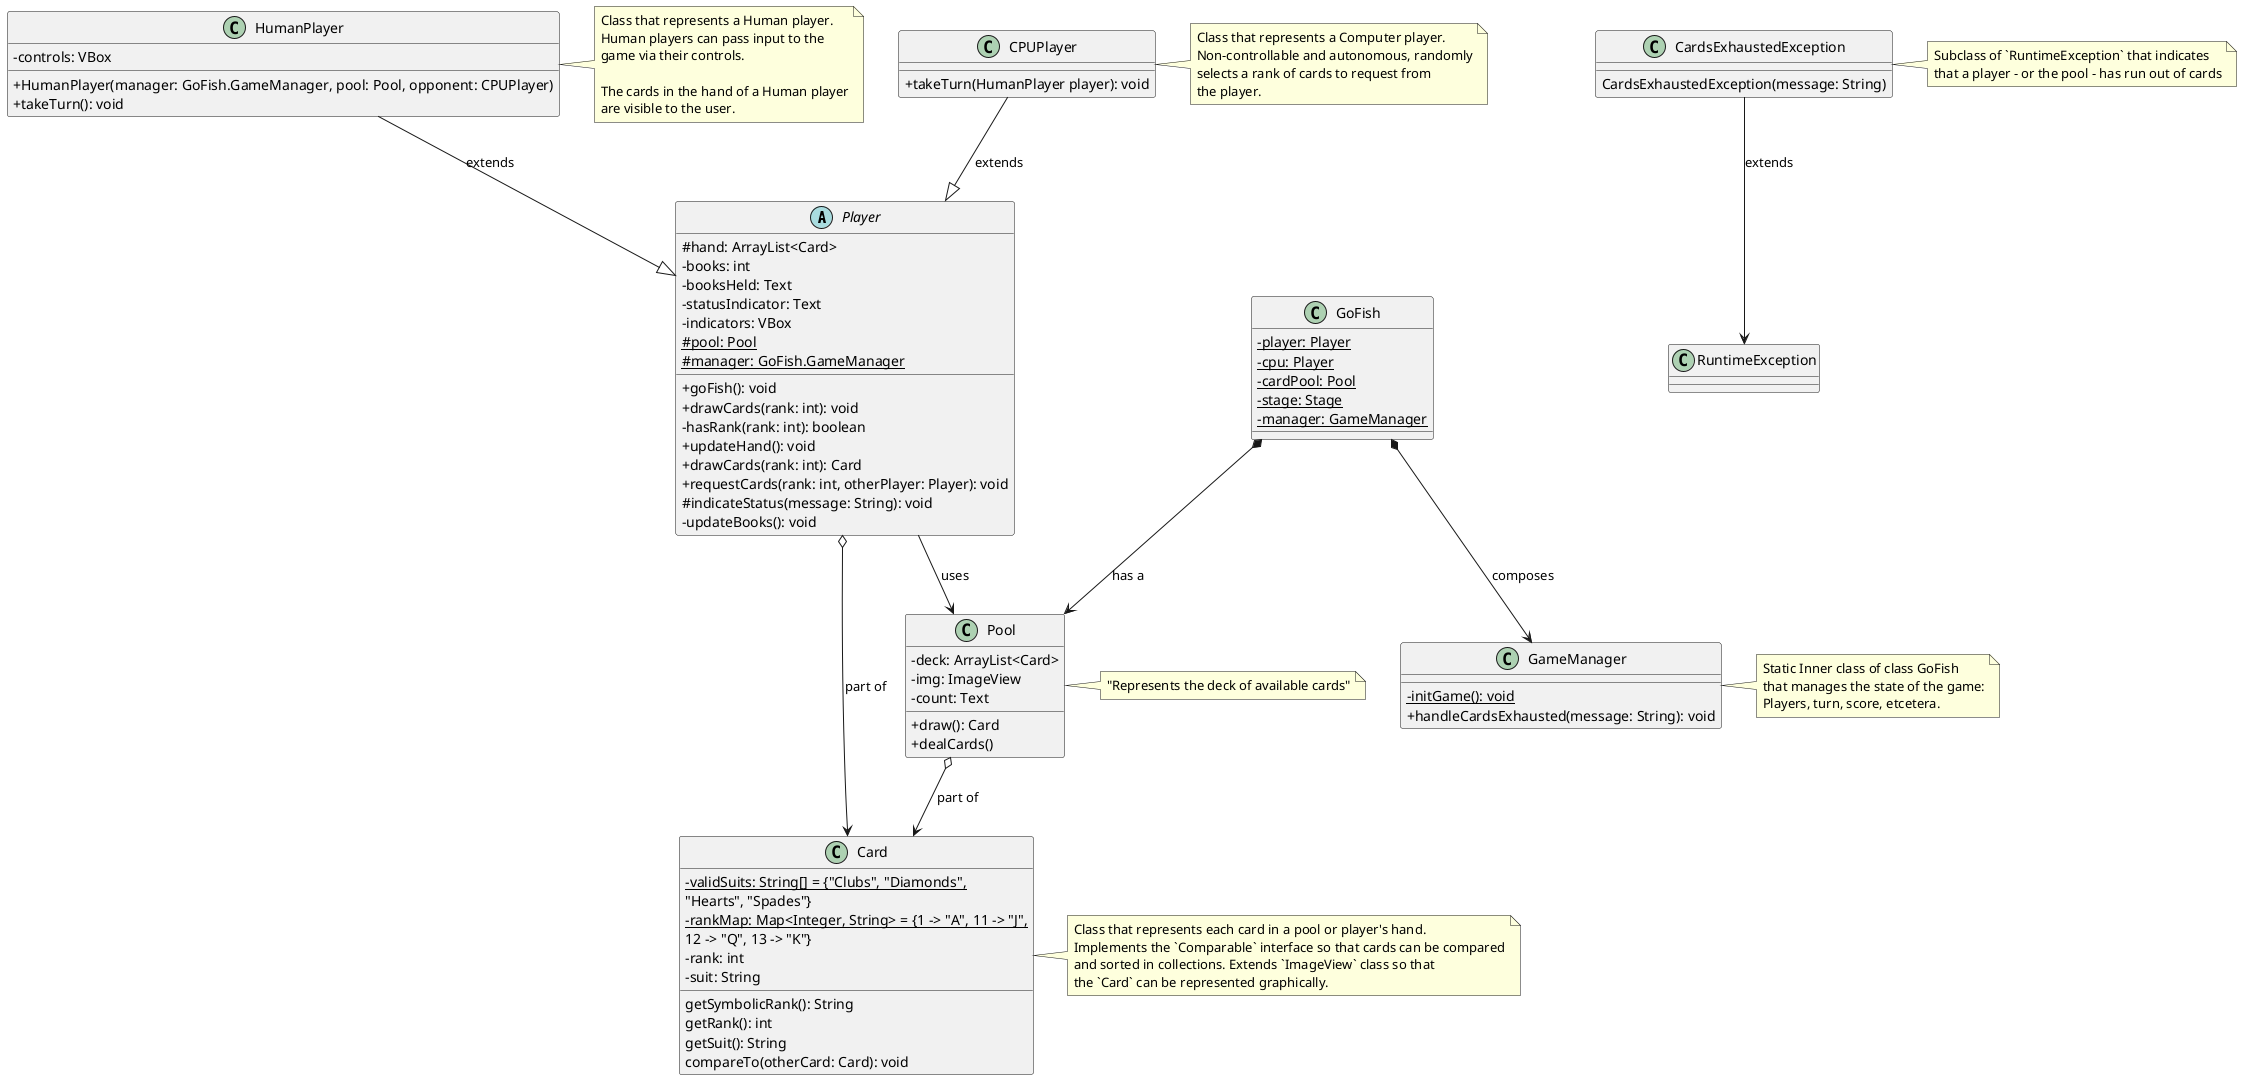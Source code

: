 @startuml GoFishGame

' Use standard accessibility icons
skinparam ClassAttributeIconSize 0

abstract class Player {
    # hand: ArrayList<Card> 
    - books: int 
    - booksHeld: Text 
    - statusIndicator: Text
    - indicators: VBox
    # {static} pool: Pool
    # {static} manager: GoFish.GameManager

    + goFish(): void
    + drawCards(rank: int): void
    - hasRank(rank: int): boolean
    + updateHand(): void
    + drawCards(rank: int): Card
    + requestCards(rank: int, otherPlayer: Player): void
    # indicateStatus(message: String): void
    - updateBooks(): void
}

class HumanPlayer {
    - controls: VBox

    + HumanPlayer(manager: GoFish.GameManager, pool: Pool, opponent: CPUPlayer)
    + takeTurn(): void
}

note right of HumanPlayer
    Class that represents a Human player.
    Human players can pass input to the 
    game via their controls.

    The cards in the hand of a Human player
    are visible to the user.
end note

class CPUPlayer {
    
    + takeTurn(HumanPlayer player): void
}

note right of CPUPlayer
    Class that represents a Computer player.
    Non-controllable and autonomous, randomly
    selects a rank of cards to request from
    the player. 
end note

class GoFish {
    - {static} player: Player
    - {static} cpu: Player
    - {static} cardPool: Pool
    - {static} stage: Stage
    - {static} manager: GameManager
}

class GameManager {
    - {static} initGame(): void
    + handleCardsExhausted(message: String): void 
}

note right of GameManager
    Static Inner class of class GoFish
    that manages the state of the game:
    Players, turn, score, etcetera.    
end note

class Pool {
    - deck: ArrayList<Card>
    - img: ImageView
    - count: Text

    + draw(): Card
    + dealCards()
}

note right of Pool
    "Represents the deck of available cards"
end note

class Card {
    - {static} validSuits: String[] = {"Clubs", "Diamonds", 
    "Hearts", "Spades"}
    - {static} rankMap: Map<Integer, String> = {1 -> "A", 11 -> "J", 
    12 -> "Q", 13 -> "K"}
    - rank: int
    - suit: String

    getSymbolicRank(): String
    getRank(): int
    getSuit(): String
    compareTo(otherCard: Card): void
}

note right of Card
    Class that represents each card in a pool or player's hand.
    Implements the `Comparable` interface so that cards can be compared
    and sorted in collections. Extends `ImageView` class so that
    the `Card` can be represented graphically.
end note

class CardsExhaustedException {
    CardsExhaustedException(message: String)
}

note right of CardsExhaustedException
    Subclass of `RuntimeException` that indicates
    that a player - or the pool - has run out of cards
end note

HumanPlayer --|> Player: extends
CPUPlayer --|> Player: extends
Player --> Pool: uses
Player o--> Card: part of
Pool o--> Card: part of
GoFish *--> Pool: has a
CardsExhaustedException --> RuntimeException: extends
GoFish *--> GameManager: composes

@enduml